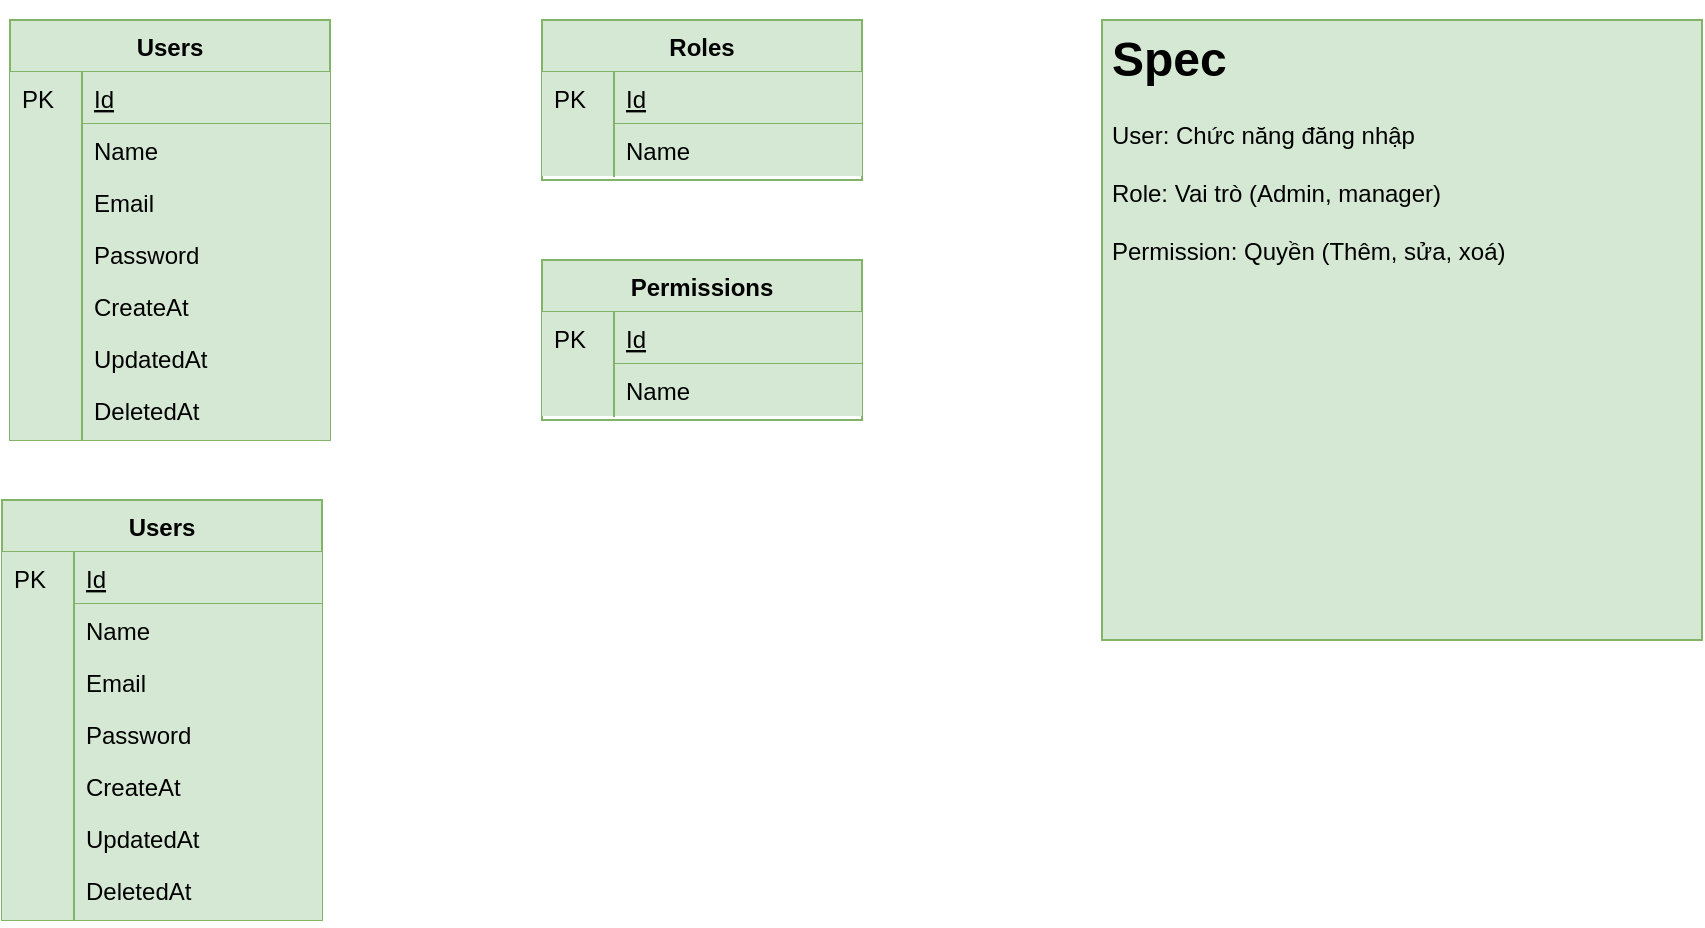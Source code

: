 <mxfile version="14.5.1" type="github"><diagram id="y0ZnOP137szRTd-gRZoK" name="Page-1"><mxGraphModel dx="946" dy="549" grid="1" gridSize="10" guides="1" tooltips="1" connect="1" arrows="1" fold="1" page="1" pageScale="1" pageWidth="850" pageHeight="1100" math="0" shadow="0"><root><mxCell id="0"/><mxCell id="1" parent="0"/><mxCell id="boPJylaTcidCuEN8FEum-6" value="Users" style="swimlane;fontStyle=1;childLayout=stackLayout;horizontal=1;startSize=26;horizontalStack=0;resizeParent=1;resizeLast=0;collapsible=1;marginBottom=0;rounded=0;shadow=0;strokeWidth=1;fillColor=#d5e8d4;strokeColor=#82b366;" vertex="1" parent="1"><mxGeometry x="54" y="40" width="160" height="210" as="geometry"><mxRectangle x="260" y="80" width="160" height="26" as="alternateBounds"/></mxGeometry></mxCell><mxCell id="boPJylaTcidCuEN8FEum-7" value="Id" style="shape=partialRectangle;top=0;left=0;right=0;bottom=1;align=left;verticalAlign=top;fillColor=#d5e8d4;spacingLeft=40;spacingRight=4;overflow=hidden;rotatable=0;points=[[0,0.5],[1,0.5]];portConstraint=eastwest;dropTarget=0;rounded=0;shadow=0;strokeWidth=1;fontStyle=4;strokeColor=#82b366;" vertex="1" parent="boPJylaTcidCuEN8FEum-6"><mxGeometry y="26" width="160" height="26" as="geometry"/></mxCell><mxCell id="boPJylaTcidCuEN8FEum-8" value="PK" style="shape=partialRectangle;top=0;left=0;bottom=0;fillColor=#d5e8d4;align=left;verticalAlign=top;spacingLeft=4;spacingRight=4;overflow=hidden;rotatable=0;points=[];portConstraint=eastwest;part=1;strokeColor=#82b366;" vertex="1" connectable="0" parent="boPJylaTcidCuEN8FEum-7"><mxGeometry width="36" height="26" as="geometry"/></mxCell><mxCell id="boPJylaTcidCuEN8FEum-9" value="Name" style="shape=partialRectangle;top=0;left=0;right=0;bottom=0;align=left;verticalAlign=top;fillColor=#d5e8d4;spacingLeft=40;spacingRight=4;overflow=hidden;rotatable=0;points=[[0,0.5],[1,0.5]];portConstraint=eastwest;dropTarget=0;rounded=0;shadow=0;strokeWidth=1;strokeColor=#82b366;" vertex="1" parent="boPJylaTcidCuEN8FEum-6"><mxGeometry y="52" width="160" height="26" as="geometry"/></mxCell><mxCell id="boPJylaTcidCuEN8FEum-10" value="" style="shape=partialRectangle;top=0;left=0;bottom=0;fillColor=#d5e8d4;align=left;verticalAlign=top;spacingLeft=4;spacingRight=4;overflow=hidden;rotatable=0;points=[];portConstraint=eastwest;part=1;strokeColor=#82b366;" vertex="1" connectable="0" parent="boPJylaTcidCuEN8FEum-9"><mxGeometry width="36" height="26" as="geometry"/></mxCell><mxCell id="boPJylaTcidCuEN8FEum-11" value="Email" style="shape=partialRectangle;top=0;left=0;right=0;bottom=0;align=left;verticalAlign=top;fillColor=#d5e8d4;spacingLeft=40;spacingRight=4;overflow=hidden;rotatable=0;points=[[0,0.5],[1,0.5]];portConstraint=eastwest;dropTarget=0;rounded=0;shadow=0;strokeWidth=1;strokeColor=#82b366;" vertex="1" parent="boPJylaTcidCuEN8FEum-6"><mxGeometry y="78" width="160" height="26" as="geometry"/></mxCell><mxCell id="boPJylaTcidCuEN8FEum-12" value="" style="shape=partialRectangle;top=0;left=0;bottom=0;fillColor=#d5e8d4;align=left;verticalAlign=top;spacingLeft=4;spacingRight=4;overflow=hidden;rotatable=0;points=[];portConstraint=eastwest;part=1;strokeColor=#82b366;" vertex="1" connectable="0" parent="boPJylaTcidCuEN8FEum-11"><mxGeometry width="36" height="26" as="geometry"/></mxCell><mxCell id="boPJylaTcidCuEN8FEum-13" value="Password" style="shape=partialRectangle;top=0;left=0;right=0;bottom=0;align=left;verticalAlign=top;fillColor=#d5e8d4;spacingLeft=40;spacingRight=4;overflow=hidden;rotatable=0;points=[[0,0.5],[1,0.5]];portConstraint=eastwest;dropTarget=0;rounded=0;shadow=0;strokeWidth=1;strokeColor=#82b366;" vertex="1" parent="boPJylaTcidCuEN8FEum-6"><mxGeometry y="104" width="160" height="26" as="geometry"/></mxCell><mxCell id="boPJylaTcidCuEN8FEum-14" value="" style="shape=partialRectangle;top=0;left=0;bottom=0;fillColor=#d5e8d4;align=left;verticalAlign=top;spacingLeft=4;spacingRight=4;overflow=hidden;rotatable=0;points=[];portConstraint=eastwest;part=1;strokeColor=#82b366;" vertex="1" connectable="0" parent="boPJylaTcidCuEN8FEum-13"><mxGeometry width="36" height="26" as="geometry"/></mxCell><mxCell id="boPJylaTcidCuEN8FEum-15" value="CreateAt" style="shape=partialRectangle;top=0;left=0;right=0;bottom=0;align=left;verticalAlign=top;fillColor=#d5e8d4;spacingLeft=40;spacingRight=4;overflow=hidden;rotatable=0;points=[[0,0.5],[1,0.5]];portConstraint=eastwest;dropTarget=0;rounded=0;shadow=0;strokeWidth=1;strokeColor=#82b366;" vertex="1" parent="boPJylaTcidCuEN8FEum-6"><mxGeometry y="130" width="160" height="26" as="geometry"/></mxCell><mxCell id="boPJylaTcidCuEN8FEum-16" value="" style="shape=partialRectangle;top=0;left=0;bottom=0;fillColor=#d5e8d4;align=left;verticalAlign=top;spacingLeft=4;spacingRight=4;overflow=hidden;rotatable=0;points=[];portConstraint=eastwest;part=1;strokeColor=#82b366;" vertex="1" connectable="0" parent="boPJylaTcidCuEN8FEum-15"><mxGeometry width="36" height="26" as="geometry"/></mxCell><mxCell id="boPJylaTcidCuEN8FEum-17" value="UpdatedAt" style="shape=partialRectangle;top=0;left=0;right=0;bottom=0;align=left;verticalAlign=top;fillColor=#d5e8d4;spacingLeft=40;spacingRight=4;overflow=hidden;rotatable=0;points=[[0,0.5],[1,0.5]];portConstraint=eastwest;dropTarget=0;rounded=0;shadow=0;strokeWidth=1;strokeColor=#82b366;" vertex="1" parent="boPJylaTcidCuEN8FEum-6"><mxGeometry y="156" width="160" height="26" as="geometry"/></mxCell><mxCell id="boPJylaTcidCuEN8FEum-18" value="" style="shape=partialRectangle;top=0;left=0;bottom=0;fillColor=#d5e8d4;align=left;verticalAlign=top;spacingLeft=4;spacingRight=4;overflow=hidden;rotatable=0;points=[];portConstraint=eastwest;part=1;strokeColor=#82b366;" vertex="1" connectable="0" parent="boPJylaTcidCuEN8FEum-17"><mxGeometry width="36" height="26" as="geometry"/></mxCell><mxCell id="boPJylaTcidCuEN8FEum-19" value="DeletedAt" style="shape=partialRectangle;top=0;left=0;right=0;bottom=0;align=left;verticalAlign=top;fillColor=#d5e8d4;spacingLeft=40;spacingRight=4;overflow=hidden;rotatable=0;points=[[0,0.5],[1,0.5]];portConstraint=eastwest;dropTarget=0;rounded=0;shadow=0;strokeWidth=1;strokeColor=#82b366;" vertex="1" parent="boPJylaTcidCuEN8FEum-6"><mxGeometry y="182" width="160" height="28" as="geometry"/></mxCell><mxCell id="boPJylaTcidCuEN8FEum-20" value="" style="shape=partialRectangle;top=0;left=0;bottom=0;fillColor=#d5e8d4;align=left;verticalAlign=top;spacingLeft=4;spacingRight=4;overflow=hidden;rotatable=0;points=[];portConstraint=eastwest;part=1;strokeColor=#82b366;" vertex="1" connectable="0" parent="boPJylaTcidCuEN8FEum-19"><mxGeometry width="36" height="28" as="geometry"/></mxCell><mxCell id="boPJylaTcidCuEN8FEum-21" value="Roles" style="swimlane;fontStyle=1;childLayout=stackLayout;horizontal=1;startSize=26;horizontalStack=0;resizeParent=1;resizeLast=0;collapsible=1;marginBottom=0;rounded=0;shadow=0;strokeWidth=1;fillColor=#d5e8d4;strokeColor=#82b366;" vertex="1" parent="1"><mxGeometry x="320" y="40" width="160" height="80" as="geometry"><mxRectangle x="260" y="80" width="160" height="26" as="alternateBounds"/></mxGeometry></mxCell><mxCell id="boPJylaTcidCuEN8FEum-22" value="Id" style="shape=partialRectangle;top=0;left=0;right=0;bottom=1;align=left;verticalAlign=top;fillColor=#d5e8d4;spacingLeft=40;spacingRight=4;overflow=hidden;rotatable=0;points=[[0,0.5],[1,0.5]];portConstraint=eastwest;dropTarget=0;rounded=0;shadow=0;strokeWidth=1;fontStyle=4;strokeColor=#82b366;" vertex="1" parent="boPJylaTcidCuEN8FEum-21"><mxGeometry y="26" width="160" height="26" as="geometry"/></mxCell><mxCell id="boPJylaTcidCuEN8FEum-23" value="PK" style="shape=partialRectangle;top=0;left=0;bottom=0;fillColor=#d5e8d4;align=left;verticalAlign=top;spacingLeft=4;spacingRight=4;overflow=hidden;rotatable=0;points=[];portConstraint=eastwest;part=1;strokeColor=#82b366;" vertex="1" connectable="0" parent="boPJylaTcidCuEN8FEum-22"><mxGeometry width="36" height="26" as="geometry"/></mxCell><mxCell id="boPJylaTcidCuEN8FEum-24" value="Name" style="shape=partialRectangle;top=0;left=0;right=0;bottom=0;align=left;verticalAlign=top;fillColor=#d5e8d4;spacingLeft=40;spacingRight=4;overflow=hidden;rotatable=0;points=[[0,0.5],[1,0.5]];portConstraint=eastwest;dropTarget=0;rounded=0;shadow=0;strokeWidth=1;strokeColor=#82b366;" vertex="1" parent="boPJylaTcidCuEN8FEum-21"><mxGeometry y="52" width="160" height="26" as="geometry"/></mxCell><mxCell id="boPJylaTcidCuEN8FEum-25" value="" style="shape=partialRectangle;top=0;left=0;bottom=0;fillColor=#d5e8d4;align=left;verticalAlign=top;spacingLeft=4;spacingRight=4;overflow=hidden;rotatable=0;points=[];portConstraint=eastwest;part=1;strokeColor=#82b366;" vertex="1" connectable="0" parent="boPJylaTcidCuEN8FEum-24"><mxGeometry width="36" height="26" as="geometry"/></mxCell><mxCell id="boPJylaTcidCuEN8FEum-37" value="&lt;h1&gt;Spec&lt;/h1&gt;&lt;div&gt;User: Chức năng đăng nhập&lt;br&gt;&lt;br&gt;Role: Vai trò (Admin, manager)&lt;br&gt;&lt;br&gt;&lt;/div&gt;&lt;div&gt;Permission: Quyền (Thêm, sửa, xoá)&lt;/div&gt;" style="text;html=1;strokeColor=#82b366;fillColor=#d5e8d4;spacing=5;spacingTop=-20;whiteSpace=wrap;overflow=hidden;rounded=0;" vertex="1" parent="1"><mxGeometry x="600" y="40" width="300" height="310" as="geometry"/></mxCell><mxCell id="boPJylaTcidCuEN8FEum-38" value="Permissions" style="swimlane;fontStyle=1;childLayout=stackLayout;horizontal=1;startSize=26;horizontalStack=0;resizeParent=1;resizeLast=0;collapsible=1;marginBottom=0;rounded=0;shadow=0;strokeWidth=1;fillColor=#d5e8d4;strokeColor=#82b366;" vertex="1" parent="1"><mxGeometry x="320" y="160" width="160" height="80" as="geometry"><mxRectangle x="260" y="80" width="160" height="26" as="alternateBounds"/></mxGeometry></mxCell><mxCell id="boPJylaTcidCuEN8FEum-39" value="Id" style="shape=partialRectangle;top=0;left=0;right=0;bottom=1;align=left;verticalAlign=top;fillColor=#d5e8d4;spacingLeft=40;spacingRight=4;overflow=hidden;rotatable=0;points=[[0,0.5],[1,0.5]];portConstraint=eastwest;dropTarget=0;rounded=0;shadow=0;strokeWidth=1;fontStyle=4;strokeColor=#82b366;" vertex="1" parent="boPJylaTcidCuEN8FEum-38"><mxGeometry y="26" width="160" height="26" as="geometry"/></mxCell><mxCell id="boPJylaTcidCuEN8FEum-40" value="PK" style="shape=partialRectangle;top=0;left=0;bottom=0;fillColor=#d5e8d4;align=left;verticalAlign=top;spacingLeft=4;spacingRight=4;overflow=hidden;rotatable=0;points=[];portConstraint=eastwest;part=1;strokeColor=#82b366;" vertex="1" connectable="0" parent="boPJylaTcidCuEN8FEum-39"><mxGeometry width="36" height="26" as="geometry"/></mxCell><mxCell id="boPJylaTcidCuEN8FEum-41" value="Name" style="shape=partialRectangle;top=0;left=0;right=0;bottom=0;align=left;verticalAlign=top;fillColor=#d5e8d4;spacingLeft=40;spacingRight=4;overflow=hidden;rotatable=0;points=[[0,0.5],[1,0.5]];portConstraint=eastwest;dropTarget=0;rounded=0;shadow=0;strokeWidth=1;strokeColor=#82b366;" vertex="1" parent="boPJylaTcidCuEN8FEum-38"><mxGeometry y="52" width="160" height="26" as="geometry"/></mxCell><mxCell id="boPJylaTcidCuEN8FEum-42" value="" style="shape=partialRectangle;top=0;left=0;bottom=0;fillColor=#d5e8d4;align=left;verticalAlign=top;spacingLeft=4;spacingRight=4;overflow=hidden;rotatable=0;points=[];portConstraint=eastwest;part=1;strokeColor=#82b366;" vertex="1" connectable="0" parent="boPJylaTcidCuEN8FEum-41"><mxGeometry width="36" height="26" as="geometry"/></mxCell><mxCell id="boPJylaTcidCuEN8FEum-43" value="Users" style="swimlane;fontStyle=1;childLayout=stackLayout;horizontal=1;startSize=26;horizontalStack=0;resizeParent=1;resizeLast=0;collapsible=1;marginBottom=0;rounded=0;shadow=0;strokeWidth=1;fillColor=#d5e8d4;strokeColor=#82b366;" vertex="1" parent="1"><mxGeometry x="50" y="280" width="160" height="210" as="geometry"><mxRectangle x="260" y="80" width="160" height="26" as="alternateBounds"/></mxGeometry></mxCell><mxCell id="boPJylaTcidCuEN8FEum-44" value="Id" style="shape=partialRectangle;top=0;left=0;right=0;bottom=1;align=left;verticalAlign=top;fillColor=#d5e8d4;spacingLeft=40;spacingRight=4;overflow=hidden;rotatable=0;points=[[0,0.5],[1,0.5]];portConstraint=eastwest;dropTarget=0;rounded=0;shadow=0;strokeWidth=1;fontStyle=4;strokeColor=#82b366;" vertex="1" parent="boPJylaTcidCuEN8FEum-43"><mxGeometry y="26" width="160" height="26" as="geometry"/></mxCell><mxCell id="boPJylaTcidCuEN8FEum-45" value="PK" style="shape=partialRectangle;top=0;left=0;bottom=0;fillColor=#d5e8d4;align=left;verticalAlign=top;spacingLeft=4;spacingRight=4;overflow=hidden;rotatable=0;points=[];portConstraint=eastwest;part=1;strokeColor=#82b366;" vertex="1" connectable="0" parent="boPJylaTcidCuEN8FEum-44"><mxGeometry width="36" height="26" as="geometry"/></mxCell><mxCell id="boPJylaTcidCuEN8FEum-46" value="Name" style="shape=partialRectangle;top=0;left=0;right=0;bottom=0;align=left;verticalAlign=top;fillColor=#d5e8d4;spacingLeft=40;spacingRight=4;overflow=hidden;rotatable=0;points=[[0,0.5],[1,0.5]];portConstraint=eastwest;dropTarget=0;rounded=0;shadow=0;strokeWidth=1;strokeColor=#82b366;" vertex="1" parent="boPJylaTcidCuEN8FEum-43"><mxGeometry y="52" width="160" height="26" as="geometry"/></mxCell><mxCell id="boPJylaTcidCuEN8FEum-47" value="" style="shape=partialRectangle;top=0;left=0;bottom=0;fillColor=#d5e8d4;align=left;verticalAlign=top;spacingLeft=4;spacingRight=4;overflow=hidden;rotatable=0;points=[];portConstraint=eastwest;part=1;strokeColor=#82b366;" vertex="1" connectable="0" parent="boPJylaTcidCuEN8FEum-46"><mxGeometry width="36" height="26" as="geometry"/></mxCell><mxCell id="boPJylaTcidCuEN8FEum-48" value="Email" style="shape=partialRectangle;top=0;left=0;right=0;bottom=0;align=left;verticalAlign=top;fillColor=#d5e8d4;spacingLeft=40;spacingRight=4;overflow=hidden;rotatable=0;points=[[0,0.5],[1,0.5]];portConstraint=eastwest;dropTarget=0;rounded=0;shadow=0;strokeWidth=1;strokeColor=#82b366;" vertex="1" parent="boPJylaTcidCuEN8FEum-43"><mxGeometry y="78" width="160" height="26" as="geometry"/></mxCell><mxCell id="boPJylaTcidCuEN8FEum-49" value="" style="shape=partialRectangle;top=0;left=0;bottom=0;fillColor=#d5e8d4;align=left;verticalAlign=top;spacingLeft=4;spacingRight=4;overflow=hidden;rotatable=0;points=[];portConstraint=eastwest;part=1;strokeColor=#82b366;" vertex="1" connectable="0" parent="boPJylaTcidCuEN8FEum-48"><mxGeometry width="36" height="26" as="geometry"/></mxCell><mxCell id="boPJylaTcidCuEN8FEum-50" value="Password" style="shape=partialRectangle;top=0;left=0;right=0;bottom=0;align=left;verticalAlign=top;fillColor=#d5e8d4;spacingLeft=40;spacingRight=4;overflow=hidden;rotatable=0;points=[[0,0.5],[1,0.5]];portConstraint=eastwest;dropTarget=0;rounded=0;shadow=0;strokeWidth=1;strokeColor=#82b366;" vertex="1" parent="boPJylaTcidCuEN8FEum-43"><mxGeometry y="104" width="160" height="26" as="geometry"/></mxCell><mxCell id="boPJylaTcidCuEN8FEum-51" value="" style="shape=partialRectangle;top=0;left=0;bottom=0;fillColor=#d5e8d4;align=left;verticalAlign=top;spacingLeft=4;spacingRight=4;overflow=hidden;rotatable=0;points=[];portConstraint=eastwest;part=1;strokeColor=#82b366;" vertex="1" connectable="0" parent="boPJylaTcidCuEN8FEum-50"><mxGeometry width="36" height="26" as="geometry"/></mxCell><mxCell id="boPJylaTcidCuEN8FEum-52" value="CreateAt" style="shape=partialRectangle;top=0;left=0;right=0;bottom=0;align=left;verticalAlign=top;fillColor=#d5e8d4;spacingLeft=40;spacingRight=4;overflow=hidden;rotatable=0;points=[[0,0.5],[1,0.5]];portConstraint=eastwest;dropTarget=0;rounded=0;shadow=0;strokeWidth=1;strokeColor=#82b366;" vertex="1" parent="boPJylaTcidCuEN8FEum-43"><mxGeometry y="130" width="160" height="26" as="geometry"/></mxCell><mxCell id="boPJylaTcidCuEN8FEum-53" value="" style="shape=partialRectangle;top=0;left=0;bottom=0;fillColor=#d5e8d4;align=left;verticalAlign=top;spacingLeft=4;spacingRight=4;overflow=hidden;rotatable=0;points=[];portConstraint=eastwest;part=1;strokeColor=#82b366;" vertex="1" connectable="0" parent="boPJylaTcidCuEN8FEum-52"><mxGeometry width="36" height="26" as="geometry"/></mxCell><mxCell id="boPJylaTcidCuEN8FEum-54" value="UpdatedAt" style="shape=partialRectangle;top=0;left=0;right=0;bottom=0;align=left;verticalAlign=top;fillColor=#d5e8d4;spacingLeft=40;spacingRight=4;overflow=hidden;rotatable=0;points=[[0,0.5],[1,0.5]];portConstraint=eastwest;dropTarget=0;rounded=0;shadow=0;strokeWidth=1;strokeColor=#82b366;" vertex="1" parent="boPJylaTcidCuEN8FEum-43"><mxGeometry y="156" width="160" height="26" as="geometry"/></mxCell><mxCell id="boPJylaTcidCuEN8FEum-55" value="" style="shape=partialRectangle;top=0;left=0;bottom=0;fillColor=#d5e8d4;align=left;verticalAlign=top;spacingLeft=4;spacingRight=4;overflow=hidden;rotatable=0;points=[];portConstraint=eastwest;part=1;strokeColor=#82b366;" vertex="1" connectable="0" parent="boPJylaTcidCuEN8FEum-54"><mxGeometry width="36" height="26" as="geometry"/></mxCell><mxCell id="boPJylaTcidCuEN8FEum-56" value="DeletedAt" style="shape=partialRectangle;top=0;left=0;right=0;bottom=0;align=left;verticalAlign=top;fillColor=#d5e8d4;spacingLeft=40;spacingRight=4;overflow=hidden;rotatable=0;points=[[0,0.5],[1,0.5]];portConstraint=eastwest;dropTarget=0;rounded=0;shadow=0;strokeWidth=1;strokeColor=#82b366;" vertex="1" parent="boPJylaTcidCuEN8FEum-43"><mxGeometry y="182" width="160" height="28" as="geometry"/></mxCell><mxCell id="boPJylaTcidCuEN8FEum-57" value="" style="shape=partialRectangle;top=0;left=0;bottom=0;fillColor=#d5e8d4;align=left;verticalAlign=top;spacingLeft=4;spacingRight=4;overflow=hidden;rotatable=0;points=[];portConstraint=eastwest;part=1;strokeColor=#82b366;" vertex="1" connectable="0" parent="boPJylaTcidCuEN8FEum-56"><mxGeometry width="36" height="28" as="geometry"/></mxCell></root></mxGraphModel></diagram></mxfile>